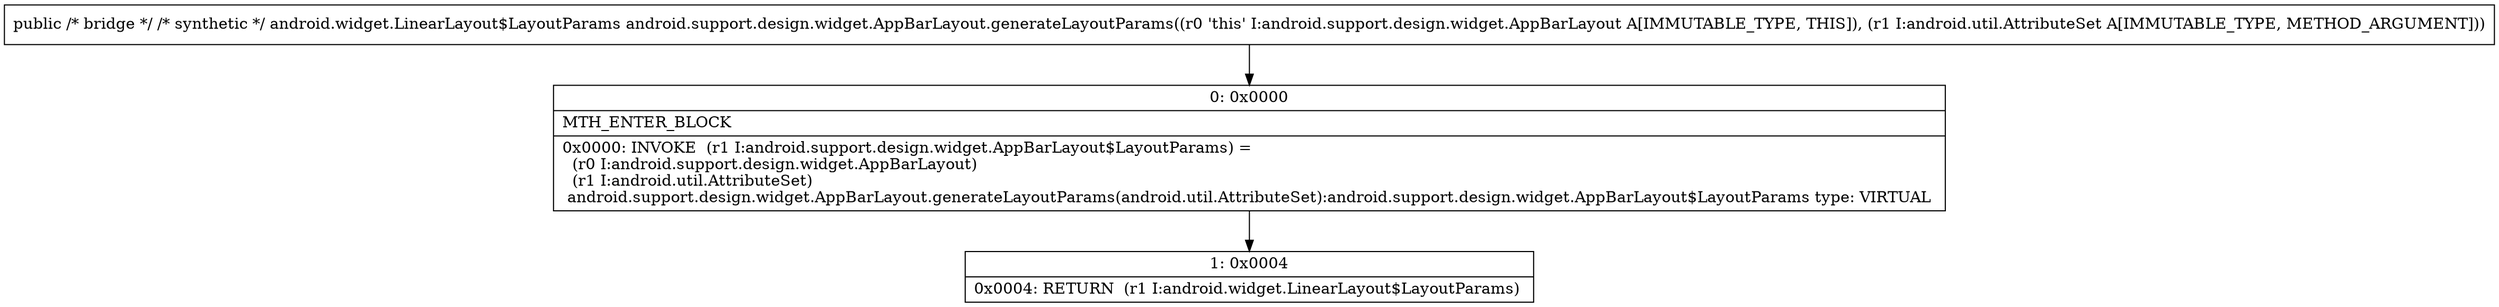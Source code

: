 digraph "CFG forandroid.support.design.widget.AppBarLayout.generateLayoutParams(Landroid\/util\/AttributeSet;)Landroid\/widget\/LinearLayout$LayoutParams;" {
Node_0 [shape=record,label="{0\:\ 0x0000|MTH_ENTER_BLOCK\l|0x0000: INVOKE  (r1 I:android.support.design.widget.AppBarLayout$LayoutParams) = \l  (r0 I:android.support.design.widget.AppBarLayout)\l  (r1 I:android.util.AttributeSet)\l android.support.design.widget.AppBarLayout.generateLayoutParams(android.util.AttributeSet):android.support.design.widget.AppBarLayout$LayoutParams type: VIRTUAL \l}"];
Node_1 [shape=record,label="{1\:\ 0x0004|0x0004: RETURN  (r1 I:android.widget.LinearLayout$LayoutParams) \l}"];
MethodNode[shape=record,label="{public \/* bridge *\/ \/* synthetic *\/ android.widget.LinearLayout$LayoutParams android.support.design.widget.AppBarLayout.generateLayoutParams((r0 'this' I:android.support.design.widget.AppBarLayout A[IMMUTABLE_TYPE, THIS]), (r1 I:android.util.AttributeSet A[IMMUTABLE_TYPE, METHOD_ARGUMENT])) }"];
MethodNode -> Node_0;
Node_0 -> Node_1;
}

